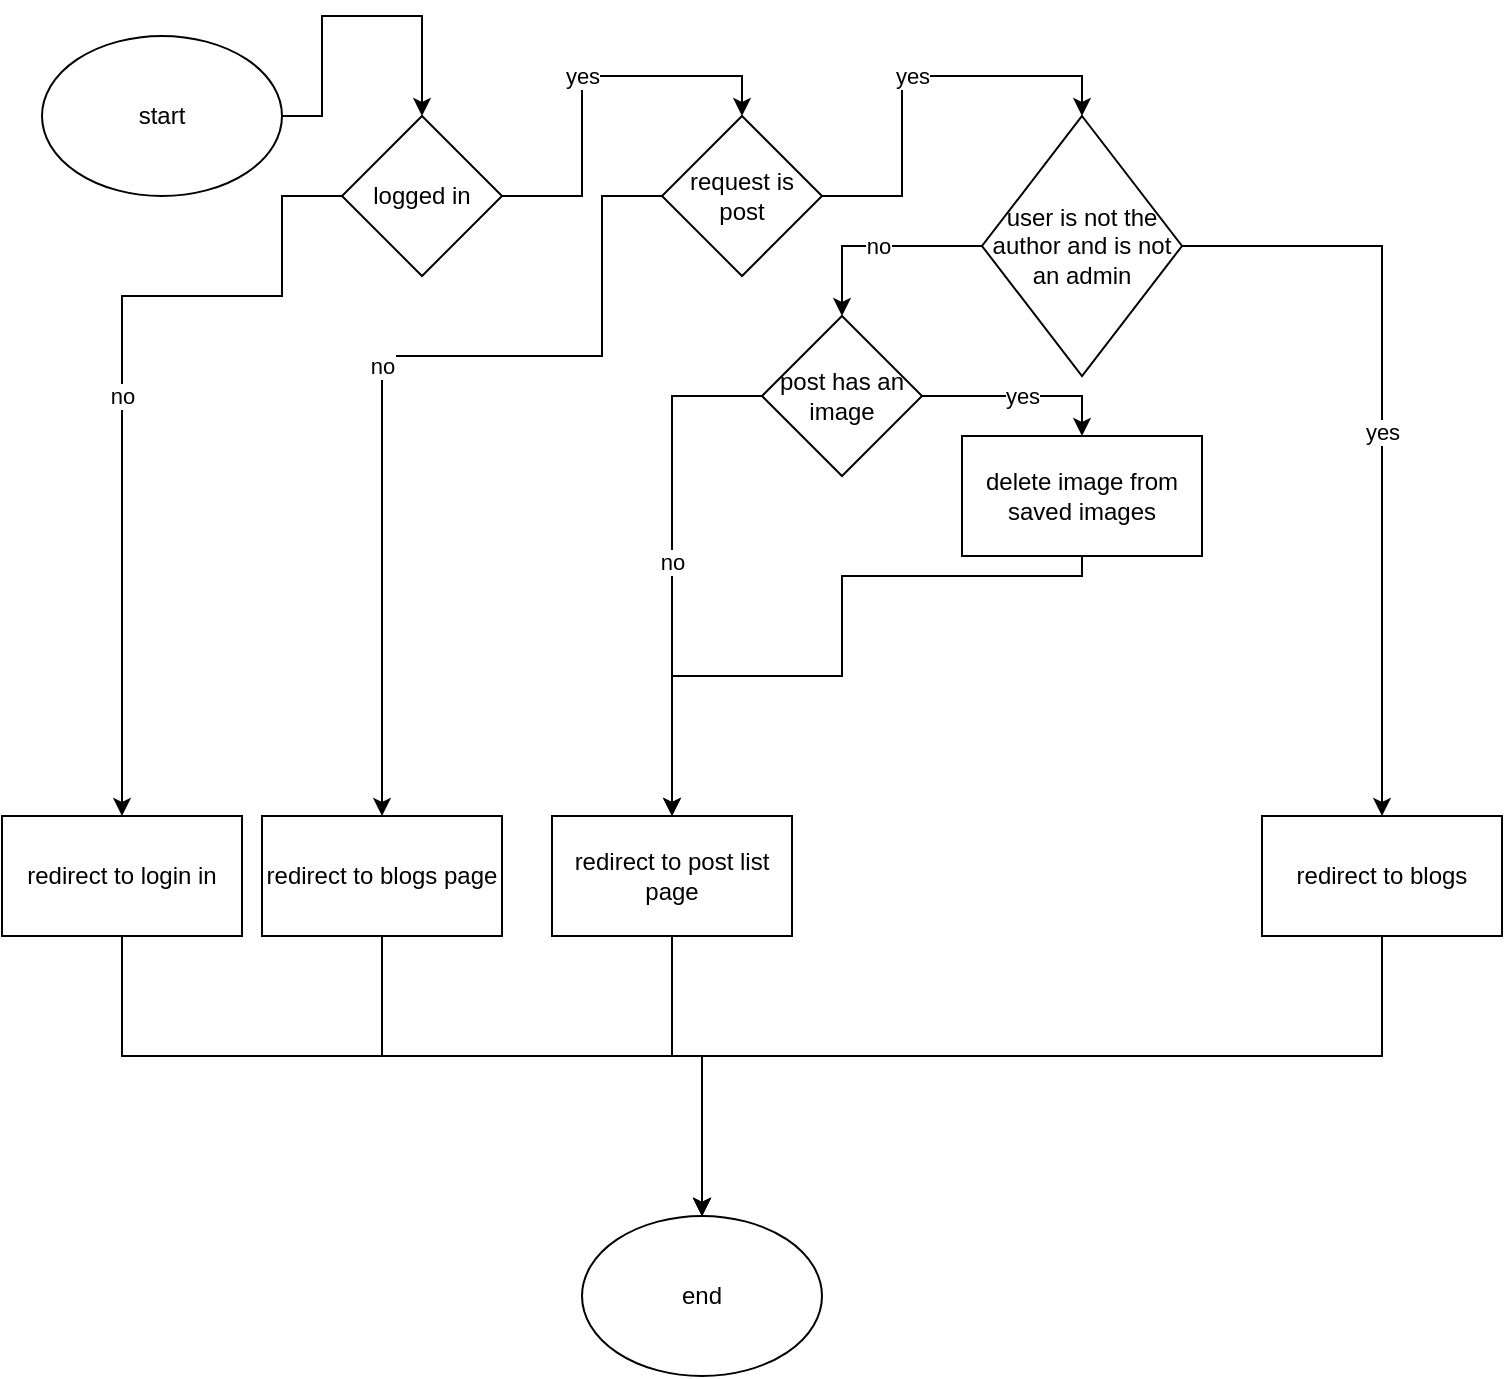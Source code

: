 <mxfile version="24.0.4" type="device">
  <diagram name="Page-1" id="dun91Gp9EllcCOIBKlNN">
    <mxGraphModel dx="1276" dy="606" grid="1" gridSize="10" guides="1" tooltips="1" connect="1" arrows="1" fold="1" page="1" pageScale="1" pageWidth="850" pageHeight="1100" math="0" shadow="0">
      <root>
        <mxCell id="0" />
        <mxCell id="1" parent="0" />
        <mxCell id="BsbERSsQqjBpEMhaPpSQ-3" value="" style="edgeStyle=orthogonalEdgeStyle;rounded=0;orthogonalLoop=1;jettySize=auto;html=1;exitX=1;exitY=0.5;exitDx=0;exitDy=0;entryX=0.5;entryY=0;entryDx=0;entryDy=0;" edge="1" parent="1" source="BsbERSsQqjBpEMhaPpSQ-1" target="BsbERSsQqjBpEMhaPpSQ-2">
          <mxGeometry relative="1" as="geometry">
            <Array as="points">
              <mxPoint x="180" y="60" />
              <mxPoint x="180" y="10" />
              <mxPoint x="230" y="10" />
            </Array>
          </mxGeometry>
        </mxCell>
        <mxCell id="BsbERSsQqjBpEMhaPpSQ-1" value="start" style="ellipse;whiteSpace=wrap;html=1;" vertex="1" parent="1">
          <mxGeometry x="40" y="20" width="120" height="80" as="geometry" />
        </mxCell>
        <mxCell id="BsbERSsQqjBpEMhaPpSQ-5" value="yes" style="edgeStyle=orthogonalEdgeStyle;rounded=0;orthogonalLoop=1;jettySize=auto;html=1;entryX=0.5;entryY=0;entryDx=0;entryDy=0;" edge="1" parent="1" source="BsbERSsQqjBpEMhaPpSQ-2" target="BsbERSsQqjBpEMhaPpSQ-4">
          <mxGeometry relative="1" as="geometry" />
        </mxCell>
        <mxCell id="BsbERSsQqjBpEMhaPpSQ-20" value="no" style="edgeStyle=orthogonalEdgeStyle;rounded=0;orthogonalLoop=1;jettySize=auto;html=1;" edge="1" parent="1" source="BsbERSsQqjBpEMhaPpSQ-2" target="BsbERSsQqjBpEMhaPpSQ-19">
          <mxGeometry relative="1" as="geometry">
            <Array as="points">
              <mxPoint x="160" y="100" />
              <mxPoint x="160" y="150" />
              <mxPoint x="80" y="150" />
            </Array>
          </mxGeometry>
        </mxCell>
        <mxCell id="BsbERSsQqjBpEMhaPpSQ-2" value="logged in" style="rhombus;whiteSpace=wrap;html=1;" vertex="1" parent="1">
          <mxGeometry x="190" y="60" width="80" height="80" as="geometry" />
        </mxCell>
        <mxCell id="BsbERSsQqjBpEMhaPpSQ-9" value="yes" style="edgeStyle=orthogonalEdgeStyle;rounded=0;orthogonalLoop=1;jettySize=auto;html=1;entryX=0.5;entryY=0;entryDx=0;entryDy=0;" edge="1" parent="1" source="BsbERSsQqjBpEMhaPpSQ-4" target="BsbERSsQqjBpEMhaPpSQ-8">
          <mxGeometry relative="1" as="geometry" />
        </mxCell>
        <mxCell id="BsbERSsQqjBpEMhaPpSQ-27" value="no" style="edgeStyle=orthogonalEdgeStyle;rounded=0;orthogonalLoop=1;jettySize=auto;html=1;entryX=0.5;entryY=0;entryDx=0;entryDy=0;" edge="1" parent="1" source="BsbERSsQqjBpEMhaPpSQ-4" target="BsbERSsQqjBpEMhaPpSQ-22">
          <mxGeometry relative="1" as="geometry">
            <Array as="points">
              <mxPoint x="320" y="100" />
              <mxPoint x="320" y="180" />
              <mxPoint x="210" y="180" />
            </Array>
          </mxGeometry>
        </mxCell>
        <mxCell id="BsbERSsQqjBpEMhaPpSQ-4" value="request is post" style="rhombus;whiteSpace=wrap;html=1;" vertex="1" parent="1">
          <mxGeometry x="350" y="60" width="80" height="80" as="geometry" />
        </mxCell>
        <mxCell id="BsbERSsQqjBpEMhaPpSQ-11" value="yes" style="edgeStyle=orthogonalEdgeStyle;rounded=0;orthogonalLoop=1;jettySize=auto;html=1;" edge="1" parent="1" source="BsbERSsQqjBpEMhaPpSQ-8" target="BsbERSsQqjBpEMhaPpSQ-10">
          <mxGeometry relative="1" as="geometry" />
        </mxCell>
        <mxCell id="BsbERSsQqjBpEMhaPpSQ-12" value="no" style="edgeStyle=orthogonalEdgeStyle;rounded=0;orthogonalLoop=1;jettySize=auto;html=1;exitX=0;exitY=0.5;exitDx=0;exitDy=0;" edge="1" parent="1" source="BsbERSsQqjBpEMhaPpSQ-8" target="BsbERSsQqjBpEMhaPpSQ-13">
          <mxGeometry relative="1" as="geometry">
            <mxPoint x="440" y="200" as="targetPoint" />
            <Array as="points">
              <mxPoint x="440" y="125" />
            </Array>
          </mxGeometry>
        </mxCell>
        <mxCell id="BsbERSsQqjBpEMhaPpSQ-8" value="user is not the author and is not an admin" style="rhombus;whiteSpace=wrap;html=1;" vertex="1" parent="1">
          <mxGeometry x="510" y="60" width="100" height="130" as="geometry" />
        </mxCell>
        <mxCell id="BsbERSsQqjBpEMhaPpSQ-33" style="edgeStyle=orthogonalEdgeStyle;rounded=0;orthogonalLoop=1;jettySize=auto;html=1;entryX=0.5;entryY=0;entryDx=0;entryDy=0;" edge="1" parent="1" source="BsbERSsQqjBpEMhaPpSQ-10" target="BsbERSsQqjBpEMhaPpSQ-28">
          <mxGeometry relative="1" as="geometry">
            <Array as="points">
              <mxPoint x="710" y="530" />
              <mxPoint x="370" y="530" />
            </Array>
          </mxGeometry>
        </mxCell>
        <mxCell id="BsbERSsQqjBpEMhaPpSQ-10" value="redirect to blogs" style="whiteSpace=wrap;html=1;" vertex="1" parent="1">
          <mxGeometry x="650" y="410" width="120" height="60" as="geometry" />
        </mxCell>
        <mxCell id="BsbERSsQqjBpEMhaPpSQ-16" value="yes" style="edgeStyle=orthogonalEdgeStyle;rounded=0;orthogonalLoop=1;jettySize=auto;html=1;entryX=0.5;entryY=0;entryDx=0;entryDy=0;" edge="1" parent="1" source="BsbERSsQqjBpEMhaPpSQ-13" target="BsbERSsQqjBpEMhaPpSQ-15">
          <mxGeometry relative="1" as="geometry" />
        </mxCell>
        <mxCell id="BsbERSsQqjBpEMhaPpSQ-18" value="no" style="edgeStyle=orthogonalEdgeStyle;rounded=0;orthogonalLoop=1;jettySize=auto;html=1;exitX=0;exitY=0.5;exitDx=0;exitDy=0;" edge="1" parent="1" source="BsbERSsQqjBpEMhaPpSQ-13" target="BsbERSsQqjBpEMhaPpSQ-17">
          <mxGeometry relative="1" as="geometry">
            <mxPoint x="425" y="280" as="sourcePoint" />
          </mxGeometry>
        </mxCell>
        <mxCell id="BsbERSsQqjBpEMhaPpSQ-13" value="post has an image" style="rhombus;whiteSpace=wrap;html=1;" vertex="1" parent="1">
          <mxGeometry x="400" y="160" width="80" height="80" as="geometry" />
        </mxCell>
        <mxCell id="BsbERSsQqjBpEMhaPpSQ-25" style="edgeStyle=orthogonalEdgeStyle;rounded=0;orthogonalLoop=1;jettySize=auto;html=1;entryX=0.5;entryY=0;entryDx=0;entryDy=0;exitX=0.5;exitY=1;exitDx=0;exitDy=0;" edge="1" parent="1" source="BsbERSsQqjBpEMhaPpSQ-15" target="BsbERSsQqjBpEMhaPpSQ-17">
          <mxGeometry relative="1" as="geometry">
            <Array as="points">
              <mxPoint x="560" y="290" />
              <mxPoint x="440" y="290" />
              <mxPoint x="440" y="340" />
              <mxPoint x="355" y="340" />
            </Array>
          </mxGeometry>
        </mxCell>
        <mxCell id="BsbERSsQqjBpEMhaPpSQ-15" value="delete image from saved images" style="whiteSpace=wrap;html=1;" vertex="1" parent="1">
          <mxGeometry x="500" y="220" width="120" height="60" as="geometry" />
        </mxCell>
        <mxCell id="BsbERSsQqjBpEMhaPpSQ-32" style="edgeStyle=orthogonalEdgeStyle;rounded=0;orthogonalLoop=1;jettySize=auto;html=1;" edge="1" parent="1" source="BsbERSsQqjBpEMhaPpSQ-17" target="BsbERSsQqjBpEMhaPpSQ-28">
          <mxGeometry relative="1" as="geometry">
            <Array as="points">
              <mxPoint x="355" y="530" />
              <mxPoint x="370" y="530" />
            </Array>
          </mxGeometry>
        </mxCell>
        <mxCell id="BsbERSsQqjBpEMhaPpSQ-17" value="redirect to post list page" style="whiteSpace=wrap;html=1;" vertex="1" parent="1">
          <mxGeometry x="295" y="410" width="120" height="60" as="geometry" />
        </mxCell>
        <mxCell id="BsbERSsQqjBpEMhaPpSQ-29" style="edgeStyle=orthogonalEdgeStyle;rounded=0;orthogonalLoop=1;jettySize=auto;html=1;" edge="1" parent="1" source="BsbERSsQqjBpEMhaPpSQ-19" target="BsbERSsQqjBpEMhaPpSQ-28">
          <mxGeometry relative="1" as="geometry">
            <Array as="points">
              <mxPoint x="80" y="530" />
              <mxPoint x="370" y="530" />
            </Array>
          </mxGeometry>
        </mxCell>
        <mxCell id="BsbERSsQqjBpEMhaPpSQ-19" value="redirect to login in" style="whiteSpace=wrap;html=1;" vertex="1" parent="1">
          <mxGeometry x="20" y="410" width="120" height="60" as="geometry" />
        </mxCell>
        <mxCell id="BsbERSsQqjBpEMhaPpSQ-31" style="edgeStyle=orthogonalEdgeStyle;rounded=0;orthogonalLoop=1;jettySize=auto;html=1;" edge="1" parent="1" source="BsbERSsQqjBpEMhaPpSQ-22" target="BsbERSsQqjBpEMhaPpSQ-28">
          <mxGeometry relative="1" as="geometry">
            <Array as="points">
              <mxPoint x="210" y="530" />
              <mxPoint x="370" y="530" />
            </Array>
          </mxGeometry>
        </mxCell>
        <mxCell id="BsbERSsQqjBpEMhaPpSQ-22" value="redirect to blogs page" style="whiteSpace=wrap;html=1;" vertex="1" parent="1">
          <mxGeometry x="150" y="410" width="120" height="60" as="geometry" />
        </mxCell>
        <mxCell id="BsbERSsQqjBpEMhaPpSQ-28" value="end" style="ellipse;whiteSpace=wrap;html=1;" vertex="1" parent="1">
          <mxGeometry x="310" y="610" width="120" height="80" as="geometry" />
        </mxCell>
      </root>
    </mxGraphModel>
  </diagram>
</mxfile>
